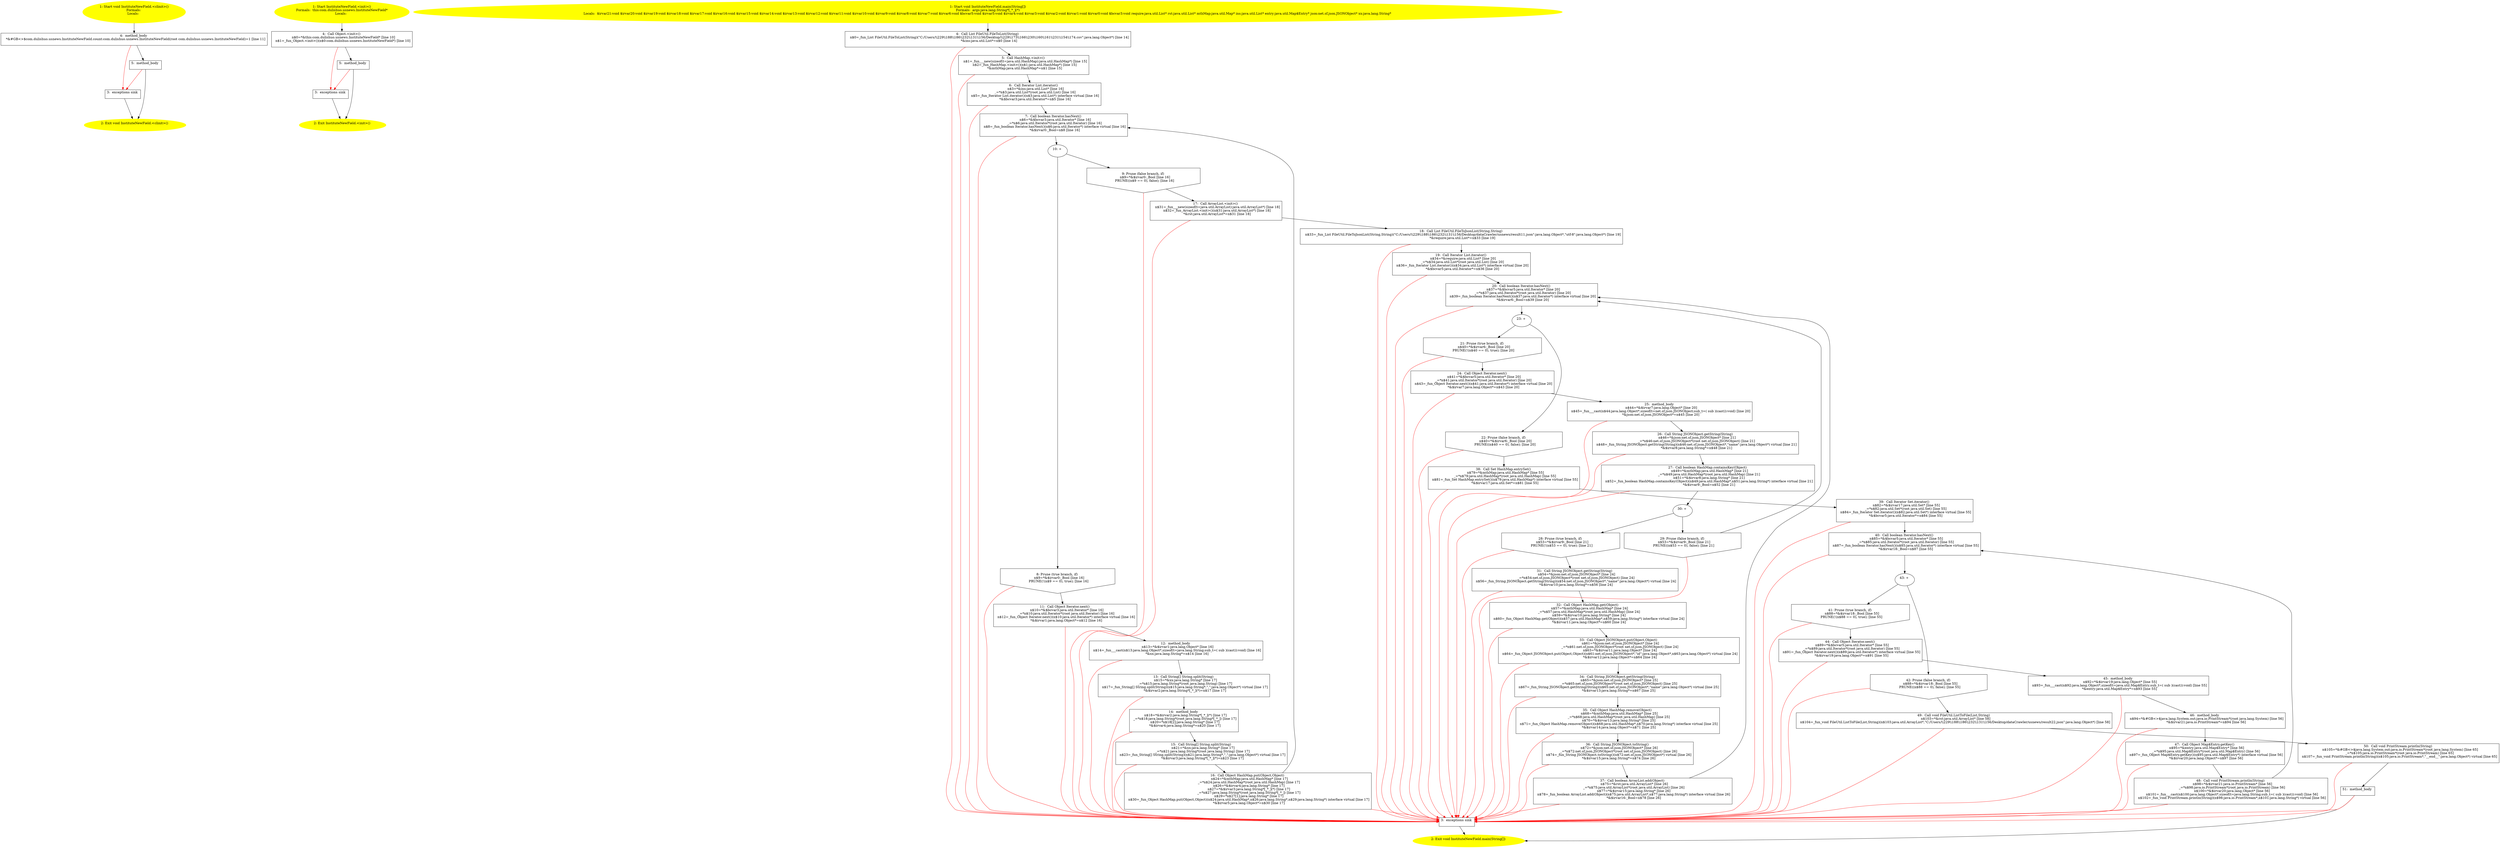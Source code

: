 /* @generated */
digraph cfg {
"com.dulishuo.usnews.InstituteNewField.<clinit>():void.1e55152ac92297a14ae36ba3595eebd0_1" [label="1: Start void InstituteNewField.<clinit>()\nFormals: \nLocals:  \n  " color=yellow style=filled]
	

	 "com.dulishuo.usnews.InstituteNewField.<clinit>():void.1e55152ac92297a14ae36ba3595eebd0_1" -> "com.dulishuo.usnews.InstituteNewField.<clinit>():void.1e55152ac92297a14ae36ba3595eebd0_4" ;
"com.dulishuo.usnews.InstituteNewField.<clinit>():void.1e55152ac92297a14ae36ba3595eebd0_2" [label="2: Exit void InstituteNewField.<clinit>() \n  " color=yellow style=filled]
	

"com.dulishuo.usnews.InstituteNewField.<clinit>():void.1e55152ac92297a14ae36ba3595eebd0_3" [label="3:  exceptions sink \n  " shape="box"]
	

	 "com.dulishuo.usnews.InstituteNewField.<clinit>():void.1e55152ac92297a14ae36ba3595eebd0_3" -> "com.dulishuo.usnews.InstituteNewField.<clinit>():void.1e55152ac92297a14ae36ba3595eebd0_2" ;
"com.dulishuo.usnews.InstituteNewField.<clinit>():void.1e55152ac92297a14ae36ba3595eebd0_4" [label="4:  method_body \n   *&#GB<>$com.dulishuo.usnews.InstituteNewField.count:com.dulishuo.usnews.InstituteNewField(root com.dulishuo.usnews.InstituteNewField)=1 [line 11]\n " shape="box"]
	

	 "com.dulishuo.usnews.InstituteNewField.<clinit>():void.1e55152ac92297a14ae36ba3595eebd0_4" -> "com.dulishuo.usnews.InstituteNewField.<clinit>():void.1e55152ac92297a14ae36ba3595eebd0_5" ;
	 "com.dulishuo.usnews.InstituteNewField.<clinit>():void.1e55152ac92297a14ae36ba3595eebd0_4" -> "com.dulishuo.usnews.InstituteNewField.<clinit>():void.1e55152ac92297a14ae36ba3595eebd0_3" [color="red" ];
"com.dulishuo.usnews.InstituteNewField.<clinit>():void.1e55152ac92297a14ae36ba3595eebd0_5" [label="5:  method_body \n  " shape="box"]
	

	 "com.dulishuo.usnews.InstituteNewField.<clinit>():void.1e55152ac92297a14ae36ba3595eebd0_5" -> "com.dulishuo.usnews.InstituteNewField.<clinit>():void.1e55152ac92297a14ae36ba3595eebd0_2" ;
	 "com.dulishuo.usnews.InstituteNewField.<clinit>():void.1e55152ac92297a14ae36ba3595eebd0_5" -> "com.dulishuo.usnews.InstituteNewField.<clinit>():void.1e55152ac92297a14ae36ba3595eebd0_3" [color="red" ];
"com.dulishuo.usnews.InstituteNewField.<init>().d1a3d29239de9ead338ed09d6db1bbdc_1" [label="1: Start InstituteNewField.<init>()\nFormals:  this:com.dulishuo.usnews.InstituteNewField*\nLocals:  \n  " color=yellow style=filled]
	

	 "com.dulishuo.usnews.InstituteNewField.<init>().d1a3d29239de9ead338ed09d6db1bbdc_1" -> "com.dulishuo.usnews.InstituteNewField.<init>().d1a3d29239de9ead338ed09d6db1bbdc_4" ;
"com.dulishuo.usnews.InstituteNewField.<init>().d1a3d29239de9ead338ed09d6db1bbdc_2" [label="2: Exit InstituteNewField.<init>() \n  " color=yellow style=filled]
	

"com.dulishuo.usnews.InstituteNewField.<init>().d1a3d29239de9ead338ed09d6db1bbdc_3" [label="3:  exceptions sink \n  " shape="box"]
	

	 "com.dulishuo.usnews.InstituteNewField.<init>().d1a3d29239de9ead338ed09d6db1bbdc_3" -> "com.dulishuo.usnews.InstituteNewField.<init>().d1a3d29239de9ead338ed09d6db1bbdc_2" ;
"com.dulishuo.usnews.InstituteNewField.<init>().d1a3d29239de9ead338ed09d6db1bbdc_4" [label="4:  Call Object.<init>() \n   n$0=*&this:com.dulishuo.usnews.InstituteNewField* [line 10]\n  n$1=_fun_Object.<init>()(n$0:com.dulishuo.usnews.InstituteNewField*) [line 10]\n " shape="box"]
	

	 "com.dulishuo.usnews.InstituteNewField.<init>().d1a3d29239de9ead338ed09d6db1bbdc_4" -> "com.dulishuo.usnews.InstituteNewField.<init>().d1a3d29239de9ead338ed09d6db1bbdc_5" ;
	 "com.dulishuo.usnews.InstituteNewField.<init>().d1a3d29239de9ead338ed09d6db1bbdc_4" -> "com.dulishuo.usnews.InstituteNewField.<init>().d1a3d29239de9ead338ed09d6db1bbdc_3" [color="red" ];
"com.dulishuo.usnews.InstituteNewField.<init>().d1a3d29239de9ead338ed09d6db1bbdc_5" [label="5:  method_body \n  " shape="box"]
	

	 "com.dulishuo.usnews.InstituteNewField.<init>().d1a3d29239de9ead338ed09d6db1bbdc_5" -> "com.dulishuo.usnews.InstituteNewField.<init>().d1a3d29239de9ead338ed09d6db1bbdc_2" ;
	 "com.dulishuo.usnews.InstituteNewField.<init>().d1a3d29239de9ead338ed09d6db1bbdc_5" -> "com.dulishuo.usnews.InstituteNewField.<init>().d1a3d29239de9ead338ed09d6db1bbdc_3" [color="red" ];
"com.dulishuo.usnews.InstituteNewField.main(java.lang.String[]):void.d7724c4557a895e6d9cf71707ecc3e22_1" [label="1: Start void InstituteNewField.main(String[])\nFormals:  args:java.lang.String*[_*_](*)\nLocals:  $irvar21:void $irvar20:void $irvar19:void $irvar18:void $irvar17:void $irvar16:void $irvar15:void $irvar14:void $irvar13:void $irvar12:void $irvar11:void $irvar10:void $irvar9:void $irvar8:void $irvar7:void $irvar6:void $bcvar5:void $irvar5:void $irvar4:void $irvar3:void $irvar2:void $irvar1:void $irvar0:void $bcvar3:void require:java.util.List* rst:java.util.List* mthMap:java.util.Map* ins:java.util.List* entry:java.util.Map$Entry* json:net.sf.json.JSONObject* xx:java.lang.String* \n  " color=yellow style=filled]
	

	 "com.dulishuo.usnews.InstituteNewField.main(java.lang.String[]):void.d7724c4557a895e6d9cf71707ecc3e22_1" -> "com.dulishuo.usnews.InstituteNewField.main(java.lang.String[]):void.d7724c4557a895e6d9cf71707ecc3e22_4" ;
"com.dulishuo.usnews.InstituteNewField.main(java.lang.String[]):void.d7724c4557a895e6d9cf71707ecc3e22_2" [label="2: Exit void InstituteNewField.main(String[]) \n  " color=yellow style=filled]
	

"com.dulishuo.usnews.InstituteNewField.main(java.lang.String[]):void.d7724c4557a895e6d9cf71707ecc3e22_3" [label="3:  exceptions sink \n  " shape="box"]
	

	 "com.dulishuo.usnews.InstituteNewField.main(java.lang.String[]):void.d7724c4557a895e6d9cf71707ecc3e22_3" -> "com.dulishuo.usnews.InstituteNewField.main(java.lang.String[]):void.d7724c4557a895e6d9cf71707ecc3e22_2" ;
"com.dulishuo.usnews.InstituteNewField.main(java.lang.String[]):void.d7724c4557a895e6d9cf71707ecc3e22_4" [label="4:  Call List FileUtil.FileToList(String) \n   n$0=_fun_List FileUtil.FileToList(String)(\"C:/Users/\\\\229\\\\188\\\\186\\\\232\\\\131\\\\156/Desktop/\\\\229\\\\173\\\\166\\\\230\\\\160\\\\161\\\\231\\\\154\\\\174.csv\":java.lang.Object*) [line 14]\n  *&ins:java.util.List*=n$0 [line 14]\n " shape="box"]
	

	 "com.dulishuo.usnews.InstituteNewField.main(java.lang.String[]):void.d7724c4557a895e6d9cf71707ecc3e22_4" -> "com.dulishuo.usnews.InstituteNewField.main(java.lang.String[]):void.d7724c4557a895e6d9cf71707ecc3e22_5" ;
	 "com.dulishuo.usnews.InstituteNewField.main(java.lang.String[]):void.d7724c4557a895e6d9cf71707ecc3e22_4" -> "com.dulishuo.usnews.InstituteNewField.main(java.lang.String[]):void.d7724c4557a895e6d9cf71707ecc3e22_3" [color="red" ];
"com.dulishuo.usnews.InstituteNewField.main(java.lang.String[]):void.d7724c4557a895e6d9cf71707ecc3e22_5" [label="5:  Call HashMap.<init>() \n   n$1=_fun___new(sizeof(t=java.util.HashMap):java.util.HashMap*) [line 15]\n  n$2=_fun_HashMap.<init>()(n$1:java.util.HashMap*) [line 15]\n  *&mthMap:java.util.HashMap*=n$1 [line 15]\n " shape="box"]
	

	 "com.dulishuo.usnews.InstituteNewField.main(java.lang.String[]):void.d7724c4557a895e6d9cf71707ecc3e22_5" -> "com.dulishuo.usnews.InstituteNewField.main(java.lang.String[]):void.d7724c4557a895e6d9cf71707ecc3e22_6" ;
	 "com.dulishuo.usnews.InstituteNewField.main(java.lang.String[]):void.d7724c4557a895e6d9cf71707ecc3e22_5" -> "com.dulishuo.usnews.InstituteNewField.main(java.lang.String[]):void.d7724c4557a895e6d9cf71707ecc3e22_3" [color="red" ];
"com.dulishuo.usnews.InstituteNewField.main(java.lang.String[]):void.d7724c4557a895e6d9cf71707ecc3e22_6" [label="6:  Call Iterator List.iterator() \n   n$3=*&ins:java.util.List* [line 16]\n  _=*n$3:java.util.List*(root java.util.List) [line 16]\n  n$5=_fun_Iterator List.iterator()(n$3:java.util.List*) interface virtual [line 16]\n  *&$bcvar3:java.util.Iterator*=n$5 [line 16]\n " shape="box"]
	

	 "com.dulishuo.usnews.InstituteNewField.main(java.lang.String[]):void.d7724c4557a895e6d9cf71707ecc3e22_6" -> "com.dulishuo.usnews.InstituteNewField.main(java.lang.String[]):void.d7724c4557a895e6d9cf71707ecc3e22_7" ;
	 "com.dulishuo.usnews.InstituteNewField.main(java.lang.String[]):void.d7724c4557a895e6d9cf71707ecc3e22_6" -> "com.dulishuo.usnews.InstituteNewField.main(java.lang.String[]):void.d7724c4557a895e6d9cf71707ecc3e22_3" [color="red" ];
"com.dulishuo.usnews.InstituteNewField.main(java.lang.String[]):void.d7724c4557a895e6d9cf71707ecc3e22_7" [label="7:  Call boolean Iterator.hasNext() \n   n$6=*&$bcvar3:java.util.Iterator* [line 16]\n  _=*n$6:java.util.Iterator*(root java.util.Iterator) [line 16]\n  n$8=_fun_boolean Iterator.hasNext()(n$6:java.util.Iterator*) interface virtual [line 16]\n  *&$irvar0:_Bool=n$8 [line 16]\n " shape="box"]
	

	 "com.dulishuo.usnews.InstituteNewField.main(java.lang.String[]):void.d7724c4557a895e6d9cf71707ecc3e22_7" -> "com.dulishuo.usnews.InstituteNewField.main(java.lang.String[]):void.d7724c4557a895e6d9cf71707ecc3e22_10" ;
	 "com.dulishuo.usnews.InstituteNewField.main(java.lang.String[]):void.d7724c4557a895e6d9cf71707ecc3e22_7" -> "com.dulishuo.usnews.InstituteNewField.main(java.lang.String[]):void.d7724c4557a895e6d9cf71707ecc3e22_3" [color="red" ];
"com.dulishuo.usnews.InstituteNewField.main(java.lang.String[]):void.d7724c4557a895e6d9cf71707ecc3e22_8" [label="8: Prune (true branch, if) \n   n$9=*&$irvar0:_Bool [line 16]\n  PRUNE(!(n$9 == 0), true); [line 16]\n " shape="invhouse"]
	

	 "com.dulishuo.usnews.InstituteNewField.main(java.lang.String[]):void.d7724c4557a895e6d9cf71707ecc3e22_8" -> "com.dulishuo.usnews.InstituteNewField.main(java.lang.String[]):void.d7724c4557a895e6d9cf71707ecc3e22_11" ;
	 "com.dulishuo.usnews.InstituteNewField.main(java.lang.String[]):void.d7724c4557a895e6d9cf71707ecc3e22_8" -> "com.dulishuo.usnews.InstituteNewField.main(java.lang.String[]):void.d7724c4557a895e6d9cf71707ecc3e22_3" [color="red" ];
"com.dulishuo.usnews.InstituteNewField.main(java.lang.String[]):void.d7724c4557a895e6d9cf71707ecc3e22_9" [label="9: Prune (false branch, if) \n   n$9=*&$irvar0:_Bool [line 16]\n  PRUNE((n$9 == 0), false); [line 16]\n " shape="invhouse"]
	

	 "com.dulishuo.usnews.InstituteNewField.main(java.lang.String[]):void.d7724c4557a895e6d9cf71707ecc3e22_9" -> "com.dulishuo.usnews.InstituteNewField.main(java.lang.String[]):void.d7724c4557a895e6d9cf71707ecc3e22_17" ;
	 "com.dulishuo.usnews.InstituteNewField.main(java.lang.String[]):void.d7724c4557a895e6d9cf71707ecc3e22_9" -> "com.dulishuo.usnews.InstituteNewField.main(java.lang.String[]):void.d7724c4557a895e6d9cf71707ecc3e22_3" [color="red" ];
"com.dulishuo.usnews.InstituteNewField.main(java.lang.String[]):void.d7724c4557a895e6d9cf71707ecc3e22_10" [label="10: + \n  " ]
	

	 "com.dulishuo.usnews.InstituteNewField.main(java.lang.String[]):void.d7724c4557a895e6d9cf71707ecc3e22_10" -> "com.dulishuo.usnews.InstituteNewField.main(java.lang.String[]):void.d7724c4557a895e6d9cf71707ecc3e22_8" ;
	 "com.dulishuo.usnews.InstituteNewField.main(java.lang.String[]):void.d7724c4557a895e6d9cf71707ecc3e22_10" -> "com.dulishuo.usnews.InstituteNewField.main(java.lang.String[]):void.d7724c4557a895e6d9cf71707ecc3e22_9" ;
"com.dulishuo.usnews.InstituteNewField.main(java.lang.String[]):void.d7724c4557a895e6d9cf71707ecc3e22_11" [label="11:  Call Object Iterator.next() \n   n$10=*&$bcvar3:java.util.Iterator* [line 16]\n  _=*n$10:java.util.Iterator*(root java.util.Iterator) [line 16]\n  n$12=_fun_Object Iterator.next()(n$10:java.util.Iterator*) interface virtual [line 16]\n  *&$irvar1:java.lang.Object*=n$12 [line 16]\n " shape="box"]
	

	 "com.dulishuo.usnews.InstituteNewField.main(java.lang.String[]):void.d7724c4557a895e6d9cf71707ecc3e22_11" -> "com.dulishuo.usnews.InstituteNewField.main(java.lang.String[]):void.d7724c4557a895e6d9cf71707ecc3e22_12" ;
	 "com.dulishuo.usnews.InstituteNewField.main(java.lang.String[]):void.d7724c4557a895e6d9cf71707ecc3e22_11" -> "com.dulishuo.usnews.InstituteNewField.main(java.lang.String[]):void.d7724c4557a895e6d9cf71707ecc3e22_3" [color="red" ];
"com.dulishuo.usnews.InstituteNewField.main(java.lang.String[]):void.d7724c4557a895e6d9cf71707ecc3e22_12" [label="12:  method_body \n   n$13=*&$irvar1:java.lang.Object* [line 16]\n  n$14=_fun___cast(n$13:java.lang.Object*,sizeof(t=java.lang.String;sub_t=( sub )(cast)):void) [line 16]\n  *&xx:java.lang.String*=n$14 [line 16]\n " shape="box"]
	

	 "com.dulishuo.usnews.InstituteNewField.main(java.lang.String[]):void.d7724c4557a895e6d9cf71707ecc3e22_12" -> "com.dulishuo.usnews.InstituteNewField.main(java.lang.String[]):void.d7724c4557a895e6d9cf71707ecc3e22_13" ;
	 "com.dulishuo.usnews.InstituteNewField.main(java.lang.String[]):void.d7724c4557a895e6d9cf71707ecc3e22_12" -> "com.dulishuo.usnews.InstituteNewField.main(java.lang.String[]):void.d7724c4557a895e6d9cf71707ecc3e22_3" [color="red" ];
"com.dulishuo.usnews.InstituteNewField.main(java.lang.String[]):void.d7724c4557a895e6d9cf71707ecc3e22_13" [label="13:  Call String[] String.split(String) \n   n$15=*&xx:java.lang.String* [line 17]\n  _=*n$15:java.lang.String*(root java.lang.String) [line 17]\n  n$17=_fun_String[] String.split(String)(n$15:java.lang.String*,\",\":java.lang.Object*) virtual [line 17]\n  *&$irvar2:java.lang.String*[_*_](*)=n$17 [line 17]\n " shape="box"]
	

	 "com.dulishuo.usnews.InstituteNewField.main(java.lang.String[]):void.d7724c4557a895e6d9cf71707ecc3e22_13" -> "com.dulishuo.usnews.InstituteNewField.main(java.lang.String[]):void.d7724c4557a895e6d9cf71707ecc3e22_14" ;
	 "com.dulishuo.usnews.InstituteNewField.main(java.lang.String[]):void.d7724c4557a895e6d9cf71707ecc3e22_13" -> "com.dulishuo.usnews.InstituteNewField.main(java.lang.String[]):void.d7724c4557a895e6d9cf71707ecc3e22_3" [color="red" ];
"com.dulishuo.usnews.InstituteNewField.main(java.lang.String[]):void.d7724c4557a895e6d9cf71707ecc3e22_14" [label="14:  method_body \n   n$18=*&$irvar2:java.lang.String*[_*_](*) [line 17]\n  _=*n$18:java.lang.String*(root java.lang.String*[_*_]) [line 17]\n  n$20=*n$18[2]:java.lang.String* [line 17]\n  *&$irvar4:java.lang.String*=n$20 [line 17]\n " shape="box"]
	

	 "com.dulishuo.usnews.InstituteNewField.main(java.lang.String[]):void.d7724c4557a895e6d9cf71707ecc3e22_14" -> "com.dulishuo.usnews.InstituteNewField.main(java.lang.String[]):void.d7724c4557a895e6d9cf71707ecc3e22_15" ;
	 "com.dulishuo.usnews.InstituteNewField.main(java.lang.String[]):void.d7724c4557a895e6d9cf71707ecc3e22_14" -> "com.dulishuo.usnews.InstituteNewField.main(java.lang.String[]):void.d7724c4557a895e6d9cf71707ecc3e22_3" [color="red" ];
"com.dulishuo.usnews.InstituteNewField.main(java.lang.String[]):void.d7724c4557a895e6d9cf71707ecc3e22_15" [label="15:  Call String[] String.split(String) \n   n$21=*&xx:java.lang.String* [line 17]\n  _=*n$21:java.lang.String*(root java.lang.String) [line 17]\n  n$23=_fun_String[] String.split(String)(n$21:java.lang.String*,\",\":java.lang.Object*) virtual [line 17]\n  *&$irvar3:java.lang.String*[_*_](*)=n$23 [line 17]\n " shape="box"]
	

	 "com.dulishuo.usnews.InstituteNewField.main(java.lang.String[]):void.d7724c4557a895e6d9cf71707ecc3e22_15" -> "com.dulishuo.usnews.InstituteNewField.main(java.lang.String[]):void.d7724c4557a895e6d9cf71707ecc3e22_16" ;
	 "com.dulishuo.usnews.InstituteNewField.main(java.lang.String[]):void.d7724c4557a895e6d9cf71707ecc3e22_15" -> "com.dulishuo.usnews.InstituteNewField.main(java.lang.String[]):void.d7724c4557a895e6d9cf71707ecc3e22_3" [color="red" ];
"com.dulishuo.usnews.InstituteNewField.main(java.lang.String[]):void.d7724c4557a895e6d9cf71707ecc3e22_16" [label="16:  Call Object HashMap.put(Object,Object) \n   n$24=*&mthMap:java.util.HashMap* [line 17]\n  _=*n$24:java.util.HashMap*(root java.util.HashMap) [line 17]\n  n$26=*&$irvar4:java.lang.String* [line 17]\n  n$27=*&$irvar3:java.lang.String*[_*_](*) [line 17]\n  _=*n$27:java.lang.String*(root java.lang.String*[_*_]) [line 17]\n  n$29=*n$27[1]:java.lang.String* [line 17]\n  n$30=_fun_Object HashMap.put(Object,Object)(n$24:java.util.HashMap*,n$26:java.lang.String*,n$29:java.lang.String*) interface virtual [line 17]\n  *&$irvar5:java.lang.Object*=n$30 [line 17]\n " shape="box"]
	

	 "com.dulishuo.usnews.InstituteNewField.main(java.lang.String[]):void.d7724c4557a895e6d9cf71707ecc3e22_16" -> "com.dulishuo.usnews.InstituteNewField.main(java.lang.String[]):void.d7724c4557a895e6d9cf71707ecc3e22_7" ;
	 "com.dulishuo.usnews.InstituteNewField.main(java.lang.String[]):void.d7724c4557a895e6d9cf71707ecc3e22_16" -> "com.dulishuo.usnews.InstituteNewField.main(java.lang.String[]):void.d7724c4557a895e6d9cf71707ecc3e22_3" [color="red" ];
"com.dulishuo.usnews.InstituteNewField.main(java.lang.String[]):void.d7724c4557a895e6d9cf71707ecc3e22_17" [label="17:  Call ArrayList.<init>() \n   n$31=_fun___new(sizeof(t=java.util.ArrayList):java.util.ArrayList*) [line 18]\n  n$32=_fun_ArrayList.<init>()(n$31:java.util.ArrayList*) [line 18]\n  *&rst:java.util.ArrayList*=n$31 [line 18]\n " shape="box"]
	

	 "com.dulishuo.usnews.InstituteNewField.main(java.lang.String[]):void.d7724c4557a895e6d9cf71707ecc3e22_17" -> "com.dulishuo.usnews.InstituteNewField.main(java.lang.String[]):void.d7724c4557a895e6d9cf71707ecc3e22_18" ;
	 "com.dulishuo.usnews.InstituteNewField.main(java.lang.String[]):void.d7724c4557a895e6d9cf71707ecc3e22_17" -> "com.dulishuo.usnews.InstituteNewField.main(java.lang.String[]):void.d7724c4557a895e6d9cf71707ecc3e22_3" [color="red" ];
"com.dulishuo.usnews.InstituteNewField.main(java.lang.String[]):void.d7724c4557a895e6d9cf71707ecc3e22_18" [label="18:  Call List FileUtil.FileToJsonList(String,String) \n   n$33=_fun_List FileUtil.FileToJsonList(String,String)(\"C:/Users/\\\\229\\\\188\\\\186\\\\232\\\\131\\\\156/Desktop/dataCrawler/usnews/result11.json\":java.lang.Object*,\"utf-8\":java.lang.Object*) [line 19]\n  *&require:java.util.List*=n$33 [line 19]\n " shape="box"]
	

	 "com.dulishuo.usnews.InstituteNewField.main(java.lang.String[]):void.d7724c4557a895e6d9cf71707ecc3e22_18" -> "com.dulishuo.usnews.InstituteNewField.main(java.lang.String[]):void.d7724c4557a895e6d9cf71707ecc3e22_19" ;
	 "com.dulishuo.usnews.InstituteNewField.main(java.lang.String[]):void.d7724c4557a895e6d9cf71707ecc3e22_18" -> "com.dulishuo.usnews.InstituteNewField.main(java.lang.String[]):void.d7724c4557a895e6d9cf71707ecc3e22_3" [color="red" ];
"com.dulishuo.usnews.InstituteNewField.main(java.lang.String[]):void.d7724c4557a895e6d9cf71707ecc3e22_19" [label="19:  Call Iterator List.iterator() \n   n$34=*&require:java.util.List* [line 20]\n  _=*n$34:java.util.List*(root java.util.List) [line 20]\n  n$36=_fun_Iterator List.iterator()(n$34:java.util.List*) interface virtual [line 20]\n  *&$bcvar5:java.util.Iterator*=n$36 [line 20]\n " shape="box"]
	

	 "com.dulishuo.usnews.InstituteNewField.main(java.lang.String[]):void.d7724c4557a895e6d9cf71707ecc3e22_19" -> "com.dulishuo.usnews.InstituteNewField.main(java.lang.String[]):void.d7724c4557a895e6d9cf71707ecc3e22_20" ;
	 "com.dulishuo.usnews.InstituteNewField.main(java.lang.String[]):void.d7724c4557a895e6d9cf71707ecc3e22_19" -> "com.dulishuo.usnews.InstituteNewField.main(java.lang.String[]):void.d7724c4557a895e6d9cf71707ecc3e22_3" [color="red" ];
"com.dulishuo.usnews.InstituteNewField.main(java.lang.String[]):void.d7724c4557a895e6d9cf71707ecc3e22_20" [label="20:  Call boolean Iterator.hasNext() \n   n$37=*&$bcvar5:java.util.Iterator* [line 20]\n  _=*n$37:java.util.Iterator*(root java.util.Iterator) [line 20]\n  n$39=_fun_boolean Iterator.hasNext()(n$37:java.util.Iterator*) interface virtual [line 20]\n  *&$irvar6:_Bool=n$39 [line 20]\n " shape="box"]
	

	 "com.dulishuo.usnews.InstituteNewField.main(java.lang.String[]):void.d7724c4557a895e6d9cf71707ecc3e22_20" -> "com.dulishuo.usnews.InstituteNewField.main(java.lang.String[]):void.d7724c4557a895e6d9cf71707ecc3e22_23" ;
	 "com.dulishuo.usnews.InstituteNewField.main(java.lang.String[]):void.d7724c4557a895e6d9cf71707ecc3e22_20" -> "com.dulishuo.usnews.InstituteNewField.main(java.lang.String[]):void.d7724c4557a895e6d9cf71707ecc3e22_3" [color="red" ];
"com.dulishuo.usnews.InstituteNewField.main(java.lang.String[]):void.d7724c4557a895e6d9cf71707ecc3e22_21" [label="21: Prune (true branch, if) \n   n$40=*&$irvar6:_Bool [line 20]\n  PRUNE(!(n$40 == 0), true); [line 20]\n " shape="invhouse"]
	

	 "com.dulishuo.usnews.InstituteNewField.main(java.lang.String[]):void.d7724c4557a895e6d9cf71707ecc3e22_21" -> "com.dulishuo.usnews.InstituteNewField.main(java.lang.String[]):void.d7724c4557a895e6d9cf71707ecc3e22_24" ;
	 "com.dulishuo.usnews.InstituteNewField.main(java.lang.String[]):void.d7724c4557a895e6d9cf71707ecc3e22_21" -> "com.dulishuo.usnews.InstituteNewField.main(java.lang.String[]):void.d7724c4557a895e6d9cf71707ecc3e22_3" [color="red" ];
"com.dulishuo.usnews.InstituteNewField.main(java.lang.String[]):void.d7724c4557a895e6d9cf71707ecc3e22_22" [label="22: Prune (false branch, if) \n   n$40=*&$irvar6:_Bool [line 20]\n  PRUNE((n$40 == 0), false); [line 20]\n " shape="invhouse"]
	

	 "com.dulishuo.usnews.InstituteNewField.main(java.lang.String[]):void.d7724c4557a895e6d9cf71707ecc3e22_22" -> "com.dulishuo.usnews.InstituteNewField.main(java.lang.String[]):void.d7724c4557a895e6d9cf71707ecc3e22_38" ;
	 "com.dulishuo.usnews.InstituteNewField.main(java.lang.String[]):void.d7724c4557a895e6d9cf71707ecc3e22_22" -> "com.dulishuo.usnews.InstituteNewField.main(java.lang.String[]):void.d7724c4557a895e6d9cf71707ecc3e22_3" [color="red" ];
"com.dulishuo.usnews.InstituteNewField.main(java.lang.String[]):void.d7724c4557a895e6d9cf71707ecc3e22_23" [label="23: + \n  " ]
	

	 "com.dulishuo.usnews.InstituteNewField.main(java.lang.String[]):void.d7724c4557a895e6d9cf71707ecc3e22_23" -> "com.dulishuo.usnews.InstituteNewField.main(java.lang.String[]):void.d7724c4557a895e6d9cf71707ecc3e22_21" ;
	 "com.dulishuo.usnews.InstituteNewField.main(java.lang.String[]):void.d7724c4557a895e6d9cf71707ecc3e22_23" -> "com.dulishuo.usnews.InstituteNewField.main(java.lang.String[]):void.d7724c4557a895e6d9cf71707ecc3e22_22" ;
"com.dulishuo.usnews.InstituteNewField.main(java.lang.String[]):void.d7724c4557a895e6d9cf71707ecc3e22_24" [label="24:  Call Object Iterator.next() \n   n$41=*&$bcvar5:java.util.Iterator* [line 20]\n  _=*n$41:java.util.Iterator*(root java.util.Iterator) [line 20]\n  n$43=_fun_Object Iterator.next()(n$41:java.util.Iterator*) interface virtual [line 20]\n  *&$irvar7:java.lang.Object*=n$43 [line 20]\n " shape="box"]
	

	 "com.dulishuo.usnews.InstituteNewField.main(java.lang.String[]):void.d7724c4557a895e6d9cf71707ecc3e22_24" -> "com.dulishuo.usnews.InstituteNewField.main(java.lang.String[]):void.d7724c4557a895e6d9cf71707ecc3e22_25" ;
	 "com.dulishuo.usnews.InstituteNewField.main(java.lang.String[]):void.d7724c4557a895e6d9cf71707ecc3e22_24" -> "com.dulishuo.usnews.InstituteNewField.main(java.lang.String[]):void.d7724c4557a895e6d9cf71707ecc3e22_3" [color="red" ];
"com.dulishuo.usnews.InstituteNewField.main(java.lang.String[]):void.d7724c4557a895e6d9cf71707ecc3e22_25" [label="25:  method_body \n   n$44=*&$irvar7:java.lang.Object* [line 20]\n  n$45=_fun___cast(n$44:java.lang.Object*,sizeof(t=net.sf.json.JSONObject;sub_t=( sub )(cast)):void) [line 20]\n  *&json:net.sf.json.JSONObject*=n$45 [line 20]\n " shape="box"]
	

	 "com.dulishuo.usnews.InstituteNewField.main(java.lang.String[]):void.d7724c4557a895e6d9cf71707ecc3e22_25" -> "com.dulishuo.usnews.InstituteNewField.main(java.lang.String[]):void.d7724c4557a895e6d9cf71707ecc3e22_26" ;
	 "com.dulishuo.usnews.InstituteNewField.main(java.lang.String[]):void.d7724c4557a895e6d9cf71707ecc3e22_25" -> "com.dulishuo.usnews.InstituteNewField.main(java.lang.String[]):void.d7724c4557a895e6d9cf71707ecc3e22_3" [color="red" ];
"com.dulishuo.usnews.InstituteNewField.main(java.lang.String[]):void.d7724c4557a895e6d9cf71707ecc3e22_26" [label="26:  Call String JSONObject.getString(String) \n   n$46=*&json:net.sf.json.JSONObject* [line 21]\n  _=*n$46:net.sf.json.JSONObject*(root net.sf.json.JSONObject) [line 21]\n  n$48=_fun_String JSONObject.getString(String)(n$46:net.sf.json.JSONObject*,\"name\":java.lang.Object*) virtual [line 21]\n  *&$irvar8:java.lang.String*=n$48 [line 21]\n " shape="box"]
	

	 "com.dulishuo.usnews.InstituteNewField.main(java.lang.String[]):void.d7724c4557a895e6d9cf71707ecc3e22_26" -> "com.dulishuo.usnews.InstituteNewField.main(java.lang.String[]):void.d7724c4557a895e6d9cf71707ecc3e22_27" ;
	 "com.dulishuo.usnews.InstituteNewField.main(java.lang.String[]):void.d7724c4557a895e6d9cf71707ecc3e22_26" -> "com.dulishuo.usnews.InstituteNewField.main(java.lang.String[]):void.d7724c4557a895e6d9cf71707ecc3e22_3" [color="red" ];
"com.dulishuo.usnews.InstituteNewField.main(java.lang.String[]):void.d7724c4557a895e6d9cf71707ecc3e22_27" [label="27:  Call boolean HashMap.containsKey(Object) \n   n$49=*&mthMap:java.util.HashMap* [line 21]\n  _=*n$49:java.util.HashMap*(root java.util.HashMap) [line 21]\n  n$51=*&$irvar8:java.lang.String* [line 21]\n  n$52=_fun_boolean HashMap.containsKey(Object)(n$49:java.util.HashMap*,n$51:java.lang.String*) interface virtual [line 21]\n  *&$irvar9:_Bool=n$52 [line 21]\n " shape="box"]
	

	 "com.dulishuo.usnews.InstituteNewField.main(java.lang.String[]):void.d7724c4557a895e6d9cf71707ecc3e22_27" -> "com.dulishuo.usnews.InstituteNewField.main(java.lang.String[]):void.d7724c4557a895e6d9cf71707ecc3e22_30" ;
	 "com.dulishuo.usnews.InstituteNewField.main(java.lang.String[]):void.d7724c4557a895e6d9cf71707ecc3e22_27" -> "com.dulishuo.usnews.InstituteNewField.main(java.lang.String[]):void.d7724c4557a895e6d9cf71707ecc3e22_3" [color="red" ];
"com.dulishuo.usnews.InstituteNewField.main(java.lang.String[]):void.d7724c4557a895e6d9cf71707ecc3e22_28" [label="28: Prune (true branch, if) \n   n$53=*&$irvar9:_Bool [line 21]\n  PRUNE(!(n$53 == 0), true); [line 21]\n " shape="invhouse"]
	

	 "com.dulishuo.usnews.InstituteNewField.main(java.lang.String[]):void.d7724c4557a895e6d9cf71707ecc3e22_28" -> "com.dulishuo.usnews.InstituteNewField.main(java.lang.String[]):void.d7724c4557a895e6d9cf71707ecc3e22_31" ;
	 "com.dulishuo.usnews.InstituteNewField.main(java.lang.String[]):void.d7724c4557a895e6d9cf71707ecc3e22_28" -> "com.dulishuo.usnews.InstituteNewField.main(java.lang.String[]):void.d7724c4557a895e6d9cf71707ecc3e22_3" [color="red" ];
"com.dulishuo.usnews.InstituteNewField.main(java.lang.String[]):void.d7724c4557a895e6d9cf71707ecc3e22_29" [label="29: Prune (false branch, if) \n   n$53=*&$irvar9:_Bool [line 21]\n  PRUNE((n$53 == 0), false); [line 21]\n " shape="invhouse"]
	

	 "com.dulishuo.usnews.InstituteNewField.main(java.lang.String[]):void.d7724c4557a895e6d9cf71707ecc3e22_29" -> "com.dulishuo.usnews.InstituteNewField.main(java.lang.String[]):void.d7724c4557a895e6d9cf71707ecc3e22_20" ;
	 "com.dulishuo.usnews.InstituteNewField.main(java.lang.String[]):void.d7724c4557a895e6d9cf71707ecc3e22_29" -> "com.dulishuo.usnews.InstituteNewField.main(java.lang.String[]):void.d7724c4557a895e6d9cf71707ecc3e22_3" [color="red" ];
"com.dulishuo.usnews.InstituteNewField.main(java.lang.String[]):void.d7724c4557a895e6d9cf71707ecc3e22_30" [label="30: + \n  " ]
	

	 "com.dulishuo.usnews.InstituteNewField.main(java.lang.String[]):void.d7724c4557a895e6d9cf71707ecc3e22_30" -> "com.dulishuo.usnews.InstituteNewField.main(java.lang.String[]):void.d7724c4557a895e6d9cf71707ecc3e22_28" ;
	 "com.dulishuo.usnews.InstituteNewField.main(java.lang.String[]):void.d7724c4557a895e6d9cf71707ecc3e22_30" -> "com.dulishuo.usnews.InstituteNewField.main(java.lang.String[]):void.d7724c4557a895e6d9cf71707ecc3e22_29" ;
"com.dulishuo.usnews.InstituteNewField.main(java.lang.String[]):void.d7724c4557a895e6d9cf71707ecc3e22_31" [label="31:  Call String JSONObject.getString(String) \n   n$54=*&json:net.sf.json.JSONObject* [line 24]\n  _=*n$54:net.sf.json.JSONObject*(root net.sf.json.JSONObject) [line 24]\n  n$56=_fun_String JSONObject.getString(String)(n$54:net.sf.json.JSONObject*,\"name\":java.lang.Object*) virtual [line 24]\n  *&$irvar10:java.lang.String*=n$56 [line 24]\n " shape="box"]
	

	 "com.dulishuo.usnews.InstituteNewField.main(java.lang.String[]):void.d7724c4557a895e6d9cf71707ecc3e22_31" -> "com.dulishuo.usnews.InstituteNewField.main(java.lang.String[]):void.d7724c4557a895e6d9cf71707ecc3e22_32" ;
	 "com.dulishuo.usnews.InstituteNewField.main(java.lang.String[]):void.d7724c4557a895e6d9cf71707ecc3e22_31" -> "com.dulishuo.usnews.InstituteNewField.main(java.lang.String[]):void.d7724c4557a895e6d9cf71707ecc3e22_3" [color="red" ];
"com.dulishuo.usnews.InstituteNewField.main(java.lang.String[]):void.d7724c4557a895e6d9cf71707ecc3e22_32" [label="32:  Call Object HashMap.get(Object) \n   n$57=*&mthMap:java.util.HashMap* [line 24]\n  _=*n$57:java.util.HashMap*(root java.util.HashMap) [line 24]\n  n$59=*&$irvar10:java.lang.String* [line 24]\n  n$60=_fun_Object HashMap.get(Object)(n$57:java.util.HashMap*,n$59:java.lang.String*) interface virtual [line 24]\n  *&$irvar11:java.lang.Object*=n$60 [line 24]\n " shape="box"]
	

	 "com.dulishuo.usnews.InstituteNewField.main(java.lang.String[]):void.d7724c4557a895e6d9cf71707ecc3e22_32" -> "com.dulishuo.usnews.InstituteNewField.main(java.lang.String[]):void.d7724c4557a895e6d9cf71707ecc3e22_33" ;
	 "com.dulishuo.usnews.InstituteNewField.main(java.lang.String[]):void.d7724c4557a895e6d9cf71707ecc3e22_32" -> "com.dulishuo.usnews.InstituteNewField.main(java.lang.String[]):void.d7724c4557a895e6d9cf71707ecc3e22_3" [color="red" ];
"com.dulishuo.usnews.InstituteNewField.main(java.lang.String[]):void.d7724c4557a895e6d9cf71707ecc3e22_33" [label="33:  Call Object JSONObject.put(Object,Object) \n   n$61=*&json:net.sf.json.JSONObject* [line 24]\n  _=*n$61:net.sf.json.JSONObject*(root net.sf.json.JSONObject) [line 24]\n  n$63=*&$irvar11:java.lang.Object* [line 24]\n  n$64=_fun_Object JSONObject.put(Object,Object)(n$61:net.sf.json.JSONObject*,\"id\":java.lang.Object*,n$63:java.lang.Object*) virtual [line 24]\n  *&$irvar12:java.lang.Object*=n$64 [line 24]\n " shape="box"]
	

	 "com.dulishuo.usnews.InstituteNewField.main(java.lang.String[]):void.d7724c4557a895e6d9cf71707ecc3e22_33" -> "com.dulishuo.usnews.InstituteNewField.main(java.lang.String[]):void.d7724c4557a895e6d9cf71707ecc3e22_34" ;
	 "com.dulishuo.usnews.InstituteNewField.main(java.lang.String[]):void.d7724c4557a895e6d9cf71707ecc3e22_33" -> "com.dulishuo.usnews.InstituteNewField.main(java.lang.String[]):void.d7724c4557a895e6d9cf71707ecc3e22_3" [color="red" ];
"com.dulishuo.usnews.InstituteNewField.main(java.lang.String[]):void.d7724c4557a895e6d9cf71707ecc3e22_34" [label="34:  Call String JSONObject.getString(String) \n   n$65=*&json:net.sf.json.JSONObject* [line 25]\n  _=*n$65:net.sf.json.JSONObject*(root net.sf.json.JSONObject) [line 25]\n  n$67=_fun_String JSONObject.getString(String)(n$65:net.sf.json.JSONObject*,\"name\":java.lang.Object*) virtual [line 25]\n  *&$irvar13:java.lang.String*=n$67 [line 25]\n " shape="box"]
	

	 "com.dulishuo.usnews.InstituteNewField.main(java.lang.String[]):void.d7724c4557a895e6d9cf71707ecc3e22_34" -> "com.dulishuo.usnews.InstituteNewField.main(java.lang.String[]):void.d7724c4557a895e6d9cf71707ecc3e22_35" ;
	 "com.dulishuo.usnews.InstituteNewField.main(java.lang.String[]):void.d7724c4557a895e6d9cf71707ecc3e22_34" -> "com.dulishuo.usnews.InstituteNewField.main(java.lang.String[]):void.d7724c4557a895e6d9cf71707ecc3e22_3" [color="red" ];
"com.dulishuo.usnews.InstituteNewField.main(java.lang.String[]):void.d7724c4557a895e6d9cf71707ecc3e22_35" [label="35:  Call Object HashMap.remove(Object) \n   n$68=*&mthMap:java.util.HashMap* [line 25]\n  _=*n$68:java.util.HashMap*(root java.util.HashMap) [line 25]\n  n$70=*&$irvar13:java.lang.String* [line 25]\n  n$71=_fun_Object HashMap.remove(Object)(n$68:java.util.HashMap*,n$70:java.lang.String*) interface virtual [line 25]\n  *&$irvar14:java.lang.Object*=n$71 [line 25]\n " shape="box"]
	

	 "com.dulishuo.usnews.InstituteNewField.main(java.lang.String[]):void.d7724c4557a895e6d9cf71707ecc3e22_35" -> "com.dulishuo.usnews.InstituteNewField.main(java.lang.String[]):void.d7724c4557a895e6d9cf71707ecc3e22_36" ;
	 "com.dulishuo.usnews.InstituteNewField.main(java.lang.String[]):void.d7724c4557a895e6d9cf71707ecc3e22_35" -> "com.dulishuo.usnews.InstituteNewField.main(java.lang.String[]):void.d7724c4557a895e6d9cf71707ecc3e22_3" [color="red" ];
"com.dulishuo.usnews.InstituteNewField.main(java.lang.String[]):void.d7724c4557a895e6d9cf71707ecc3e22_36" [label="36:  Call String JSONObject.toString() \n   n$72=*&json:net.sf.json.JSONObject* [line 26]\n  _=*n$72:net.sf.json.JSONObject*(root net.sf.json.JSONObject) [line 26]\n  n$74=_fun_String JSONObject.toString()(n$72:net.sf.json.JSONObject*) virtual [line 26]\n  *&$irvar15:java.lang.String*=n$74 [line 26]\n " shape="box"]
	

	 "com.dulishuo.usnews.InstituteNewField.main(java.lang.String[]):void.d7724c4557a895e6d9cf71707ecc3e22_36" -> "com.dulishuo.usnews.InstituteNewField.main(java.lang.String[]):void.d7724c4557a895e6d9cf71707ecc3e22_37" ;
	 "com.dulishuo.usnews.InstituteNewField.main(java.lang.String[]):void.d7724c4557a895e6d9cf71707ecc3e22_36" -> "com.dulishuo.usnews.InstituteNewField.main(java.lang.String[]):void.d7724c4557a895e6d9cf71707ecc3e22_3" [color="red" ];
"com.dulishuo.usnews.InstituteNewField.main(java.lang.String[]):void.d7724c4557a895e6d9cf71707ecc3e22_37" [label="37:  Call boolean ArrayList.add(Object) \n   n$75=*&rst:java.util.ArrayList* [line 26]\n  _=*n$75:java.util.ArrayList*(root java.util.ArrayList) [line 26]\n  n$77=*&$irvar15:java.lang.String* [line 26]\n  n$78=_fun_boolean ArrayList.add(Object)(n$75:java.util.ArrayList*,n$77:java.lang.String*) interface virtual [line 26]\n  *&$irvar16:_Bool=n$78 [line 26]\n " shape="box"]
	

	 "com.dulishuo.usnews.InstituteNewField.main(java.lang.String[]):void.d7724c4557a895e6d9cf71707ecc3e22_37" -> "com.dulishuo.usnews.InstituteNewField.main(java.lang.String[]):void.d7724c4557a895e6d9cf71707ecc3e22_20" ;
	 "com.dulishuo.usnews.InstituteNewField.main(java.lang.String[]):void.d7724c4557a895e6d9cf71707ecc3e22_37" -> "com.dulishuo.usnews.InstituteNewField.main(java.lang.String[]):void.d7724c4557a895e6d9cf71707ecc3e22_3" [color="red" ];
"com.dulishuo.usnews.InstituteNewField.main(java.lang.String[]):void.d7724c4557a895e6d9cf71707ecc3e22_38" [label="38:  Call Set HashMap.entrySet() \n   n$79=*&mthMap:java.util.HashMap* [line 55]\n  _=*n$79:java.util.HashMap*(root java.util.HashMap) [line 55]\n  n$81=_fun_Set HashMap.entrySet()(n$79:java.util.HashMap*) interface virtual [line 55]\n  *&$irvar17:java.util.Set*=n$81 [line 55]\n " shape="box"]
	

	 "com.dulishuo.usnews.InstituteNewField.main(java.lang.String[]):void.d7724c4557a895e6d9cf71707ecc3e22_38" -> "com.dulishuo.usnews.InstituteNewField.main(java.lang.String[]):void.d7724c4557a895e6d9cf71707ecc3e22_39" ;
	 "com.dulishuo.usnews.InstituteNewField.main(java.lang.String[]):void.d7724c4557a895e6d9cf71707ecc3e22_38" -> "com.dulishuo.usnews.InstituteNewField.main(java.lang.String[]):void.d7724c4557a895e6d9cf71707ecc3e22_3" [color="red" ];
"com.dulishuo.usnews.InstituteNewField.main(java.lang.String[]):void.d7724c4557a895e6d9cf71707ecc3e22_39" [label="39:  Call Iterator Set.iterator() \n   n$82=*&$irvar17:java.util.Set* [line 55]\n  _=*n$82:java.util.Set*(root java.util.Set) [line 55]\n  n$84=_fun_Iterator Set.iterator()(n$82:java.util.Set*) interface virtual [line 55]\n  *&$bcvar5:java.util.Iterator*=n$84 [line 55]\n " shape="box"]
	

	 "com.dulishuo.usnews.InstituteNewField.main(java.lang.String[]):void.d7724c4557a895e6d9cf71707ecc3e22_39" -> "com.dulishuo.usnews.InstituteNewField.main(java.lang.String[]):void.d7724c4557a895e6d9cf71707ecc3e22_40" ;
	 "com.dulishuo.usnews.InstituteNewField.main(java.lang.String[]):void.d7724c4557a895e6d9cf71707ecc3e22_39" -> "com.dulishuo.usnews.InstituteNewField.main(java.lang.String[]):void.d7724c4557a895e6d9cf71707ecc3e22_3" [color="red" ];
"com.dulishuo.usnews.InstituteNewField.main(java.lang.String[]):void.d7724c4557a895e6d9cf71707ecc3e22_40" [label="40:  Call boolean Iterator.hasNext() \n   n$85=*&$bcvar5:java.util.Iterator* [line 55]\n  _=*n$85:java.util.Iterator*(root java.util.Iterator) [line 55]\n  n$87=_fun_boolean Iterator.hasNext()(n$85:java.util.Iterator*) interface virtual [line 55]\n  *&$irvar18:_Bool=n$87 [line 55]\n " shape="box"]
	

	 "com.dulishuo.usnews.InstituteNewField.main(java.lang.String[]):void.d7724c4557a895e6d9cf71707ecc3e22_40" -> "com.dulishuo.usnews.InstituteNewField.main(java.lang.String[]):void.d7724c4557a895e6d9cf71707ecc3e22_43" ;
	 "com.dulishuo.usnews.InstituteNewField.main(java.lang.String[]):void.d7724c4557a895e6d9cf71707ecc3e22_40" -> "com.dulishuo.usnews.InstituteNewField.main(java.lang.String[]):void.d7724c4557a895e6d9cf71707ecc3e22_3" [color="red" ];
"com.dulishuo.usnews.InstituteNewField.main(java.lang.String[]):void.d7724c4557a895e6d9cf71707ecc3e22_41" [label="41: Prune (true branch, if) \n   n$88=*&$irvar18:_Bool [line 55]\n  PRUNE(!(n$88 == 0), true); [line 55]\n " shape="invhouse"]
	

	 "com.dulishuo.usnews.InstituteNewField.main(java.lang.String[]):void.d7724c4557a895e6d9cf71707ecc3e22_41" -> "com.dulishuo.usnews.InstituteNewField.main(java.lang.String[]):void.d7724c4557a895e6d9cf71707ecc3e22_44" ;
	 "com.dulishuo.usnews.InstituteNewField.main(java.lang.String[]):void.d7724c4557a895e6d9cf71707ecc3e22_41" -> "com.dulishuo.usnews.InstituteNewField.main(java.lang.String[]):void.d7724c4557a895e6d9cf71707ecc3e22_3" [color="red" ];
"com.dulishuo.usnews.InstituteNewField.main(java.lang.String[]):void.d7724c4557a895e6d9cf71707ecc3e22_42" [label="42: Prune (false branch, if) \n   n$88=*&$irvar18:_Bool [line 55]\n  PRUNE((n$88 == 0), false); [line 55]\n " shape="invhouse"]
	

	 "com.dulishuo.usnews.InstituteNewField.main(java.lang.String[]):void.d7724c4557a895e6d9cf71707ecc3e22_42" -> "com.dulishuo.usnews.InstituteNewField.main(java.lang.String[]):void.d7724c4557a895e6d9cf71707ecc3e22_49" ;
	 "com.dulishuo.usnews.InstituteNewField.main(java.lang.String[]):void.d7724c4557a895e6d9cf71707ecc3e22_42" -> "com.dulishuo.usnews.InstituteNewField.main(java.lang.String[]):void.d7724c4557a895e6d9cf71707ecc3e22_3" [color="red" ];
"com.dulishuo.usnews.InstituteNewField.main(java.lang.String[]):void.d7724c4557a895e6d9cf71707ecc3e22_43" [label="43: + \n  " ]
	

	 "com.dulishuo.usnews.InstituteNewField.main(java.lang.String[]):void.d7724c4557a895e6d9cf71707ecc3e22_43" -> "com.dulishuo.usnews.InstituteNewField.main(java.lang.String[]):void.d7724c4557a895e6d9cf71707ecc3e22_41" ;
	 "com.dulishuo.usnews.InstituteNewField.main(java.lang.String[]):void.d7724c4557a895e6d9cf71707ecc3e22_43" -> "com.dulishuo.usnews.InstituteNewField.main(java.lang.String[]):void.d7724c4557a895e6d9cf71707ecc3e22_42" ;
"com.dulishuo.usnews.InstituteNewField.main(java.lang.String[]):void.d7724c4557a895e6d9cf71707ecc3e22_44" [label="44:  Call Object Iterator.next() \n   n$89=*&$bcvar5:java.util.Iterator* [line 55]\n  _=*n$89:java.util.Iterator*(root java.util.Iterator) [line 55]\n  n$91=_fun_Object Iterator.next()(n$89:java.util.Iterator*) interface virtual [line 55]\n  *&$irvar19:java.lang.Object*=n$91 [line 55]\n " shape="box"]
	

	 "com.dulishuo.usnews.InstituteNewField.main(java.lang.String[]):void.d7724c4557a895e6d9cf71707ecc3e22_44" -> "com.dulishuo.usnews.InstituteNewField.main(java.lang.String[]):void.d7724c4557a895e6d9cf71707ecc3e22_45" ;
	 "com.dulishuo.usnews.InstituteNewField.main(java.lang.String[]):void.d7724c4557a895e6d9cf71707ecc3e22_44" -> "com.dulishuo.usnews.InstituteNewField.main(java.lang.String[]):void.d7724c4557a895e6d9cf71707ecc3e22_3" [color="red" ];
"com.dulishuo.usnews.InstituteNewField.main(java.lang.String[]):void.d7724c4557a895e6d9cf71707ecc3e22_45" [label="45:  method_body \n   n$92=*&$irvar19:java.lang.Object* [line 55]\n  n$93=_fun___cast(n$92:java.lang.Object*,sizeof(t=java.util.Map$Entry;sub_t=( sub )(cast)):void) [line 55]\n  *&entry:java.util.Map$Entry*=n$93 [line 55]\n " shape="box"]
	

	 "com.dulishuo.usnews.InstituteNewField.main(java.lang.String[]):void.d7724c4557a895e6d9cf71707ecc3e22_45" -> "com.dulishuo.usnews.InstituteNewField.main(java.lang.String[]):void.d7724c4557a895e6d9cf71707ecc3e22_46" ;
	 "com.dulishuo.usnews.InstituteNewField.main(java.lang.String[]):void.d7724c4557a895e6d9cf71707ecc3e22_45" -> "com.dulishuo.usnews.InstituteNewField.main(java.lang.String[]):void.d7724c4557a895e6d9cf71707ecc3e22_3" [color="red" ];
"com.dulishuo.usnews.InstituteNewField.main(java.lang.String[]):void.d7724c4557a895e6d9cf71707ecc3e22_46" [label="46:  method_body \n   n$94=*&#GB<>$java.lang.System.out:java.io.PrintStream*(root java.lang.System) [line 56]\n  *&$irvar21:java.io.PrintStream*=n$94 [line 56]\n " shape="box"]
	

	 "com.dulishuo.usnews.InstituteNewField.main(java.lang.String[]):void.d7724c4557a895e6d9cf71707ecc3e22_46" -> "com.dulishuo.usnews.InstituteNewField.main(java.lang.String[]):void.d7724c4557a895e6d9cf71707ecc3e22_47" ;
	 "com.dulishuo.usnews.InstituteNewField.main(java.lang.String[]):void.d7724c4557a895e6d9cf71707ecc3e22_46" -> "com.dulishuo.usnews.InstituteNewField.main(java.lang.String[]):void.d7724c4557a895e6d9cf71707ecc3e22_3" [color="red" ];
"com.dulishuo.usnews.InstituteNewField.main(java.lang.String[]):void.d7724c4557a895e6d9cf71707ecc3e22_47" [label="47:  Call Object Map$Entry.getKey() \n   n$95=*&entry:java.util.Map$Entry* [line 56]\n  _=*n$95:java.util.Map$Entry*(root java.util.Map$Entry) [line 56]\n  n$97=_fun_Object Map$Entry.getKey()(n$95:java.util.Map$Entry*) interface virtual [line 56]\n  *&$irvar20:java.lang.Object*=n$97 [line 56]\n " shape="box"]
	

	 "com.dulishuo.usnews.InstituteNewField.main(java.lang.String[]):void.d7724c4557a895e6d9cf71707ecc3e22_47" -> "com.dulishuo.usnews.InstituteNewField.main(java.lang.String[]):void.d7724c4557a895e6d9cf71707ecc3e22_48" ;
	 "com.dulishuo.usnews.InstituteNewField.main(java.lang.String[]):void.d7724c4557a895e6d9cf71707ecc3e22_47" -> "com.dulishuo.usnews.InstituteNewField.main(java.lang.String[]):void.d7724c4557a895e6d9cf71707ecc3e22_3" [color="red" ];
"com.dulishuo.usnews.InstituteNewField.main(java.lang.String[]):void.d7724c4557a895e6d9cf71707ecc3e22_48" [label="48:  Call void PrintStream.println(String) \n   n$98=*&$irvar21:java.io.PrintStream* [line 56]\n  _=*n$98:java.io.PrintStream*(root java.io.PrintStream) [line 56]\n  n$100=*&$irvar20:java.lang.Object* [line 56]\n  n$101=_fun___cast(n$100:java.lang.Object*,sizeof(t=java.lang.String;sub_t=( sub )(cast)):void) [line 56]\n  n$102=_fun_void PrintStream.println(String)(n$98:java.io.PrintStream*,n$101:java.lang.String*) virtual [line 56]\n " shape="box"]
	

	 "com.dulishuo.usnews.InstituteNewField.main(java.lang.String[]):void.d7724c4557a895e6d9cf71707ecc3e22_48" -> "com.dulishuo.usnews.InstituteNewField.main(java.lang.String[]):void.d7724c4557a895e6d9cf71707ecc3e22_40" ;
	 "com.dulishuo.usnews.InstituteNewField.main(java.lang.String[]):void.d7724c4557a895e6d9cf71707ecc3e22_48" -> "com.dulishuo.usnews.InstituteNewField.main(java.lang.String[]):void.d7724c4557a895e6d9cf71707ecc3e22_3" [color="red" ];
"com.dulishuo.usnews.InstituteNewField.main(java.lang.String[]):void.d7724c4557a895e6d9cf71707ecc3e22_49" [label="49:  Call void FileUtil.ListToFile(List,String) \n   n$103=*&rst:java.util.ArrayList* [line 58]\n  n$104=_fun_void FileUtil.ListToFile(List,String)(n$103:java.util.ArrayList*,\"C:/Users/\\\\229\\\\188\\\\186\\\\232\\\\131\\\\156/Desktop/dataCrawler/usnews/result22.json\":java.lang.Object*) [line 58]\n " shape="box"]
	

	 "com.dulishuo.usnews.InstituteNewField.main(java.lang.String[]):void.d7724c4557a895e6d9cf71707ecc3e22_49" -> "com.dulishuo.usnews.InstituteNewField.main(java.lang.String[]):void.d7724c4557a895e6d9cf71707ecc3e22_50" ;
	 "com.dulishuo.usnews.InstituteNewField.main(java.lang.String[]):void.d7724c4557a895e6d9cf71707ecc3e22_49" -> "com.dulishuo.usnews.InstituteNewField.main(java.lang.String[]):void.d7724c4557a895e6d9cf71707ecc3e22_3" [color="red" ];
"com.dulishuo.usnews.InstituteNewField.main(java.lang.String[]):void.d7724c4557a895e6d9cf71707ecc3e22_50" [label="50:  Call void PrintStream.println(String) \n   n$105=*&#GB<>$java.lang.System.out:java.io.PrintStream*(root java.lang.System) [line 65]\n  _=*n$105:java.io.PrintStream*(root java.io.PrintStream) [line 65]\n  n$107=_fun_void PrintStream.println(String)(n$105:java.io.PrintStream*,\"__end__\":java.lang.Object*) virtual [line 65]\n " shape="box"]
	

	 "com.dulishuo.usnews.InstituteNewField.main(java.lang.String[]):void.d7724c4557a895e6d9cf71707ecc3e22_50" -> "com.dulishuo.usnews.InstituteNewField.main(java.lang.String[]):void.d7724c4557a895e6d9cf71707ecc3e22_51" ;
	 "com.dulishuo.usnews.InstituteNewField.main(java.lang.String[]):void.d7724c4557a895e6d9cf71707ecc3e22_50" -> "com.dulishuo.usnews.InstituteNewField.main(java.lang.String[]):void.d7724c4557a895e6d9cf71707ecc3e22_3" [color="red" ];
"com.dulishuo.usnews.InstituteNewField.main(java.lang.String[]):void.d7724c4557a895e6d9cf71707ecc3e22_51" [label="51:  method_body \n  " shape="box"]
	

	 "com.dulishuo.usnews.InstituteNewField.main(java.lang.String[]):void.d7724c4557a895e6d9cf71707ecc3e22_51" -> "com.dulishuo.usnews.InstituteNewField.main(java.lang.String[]):void.d7724c4557a895e6d9cf71707ecc3e22_2" ;
	 "com.dulishuo.usnews.InstituteNewField.main(java.lang.String[]):void.d7724c4557a895e6d9cf71707ecc3e22_51" -> "com.dulishuo.usnews.InstituteNewField.main(java.lang.String[]):void.d7724c4557a895e6d9cf71707ecc3e22_3" [color="red" ];
}
